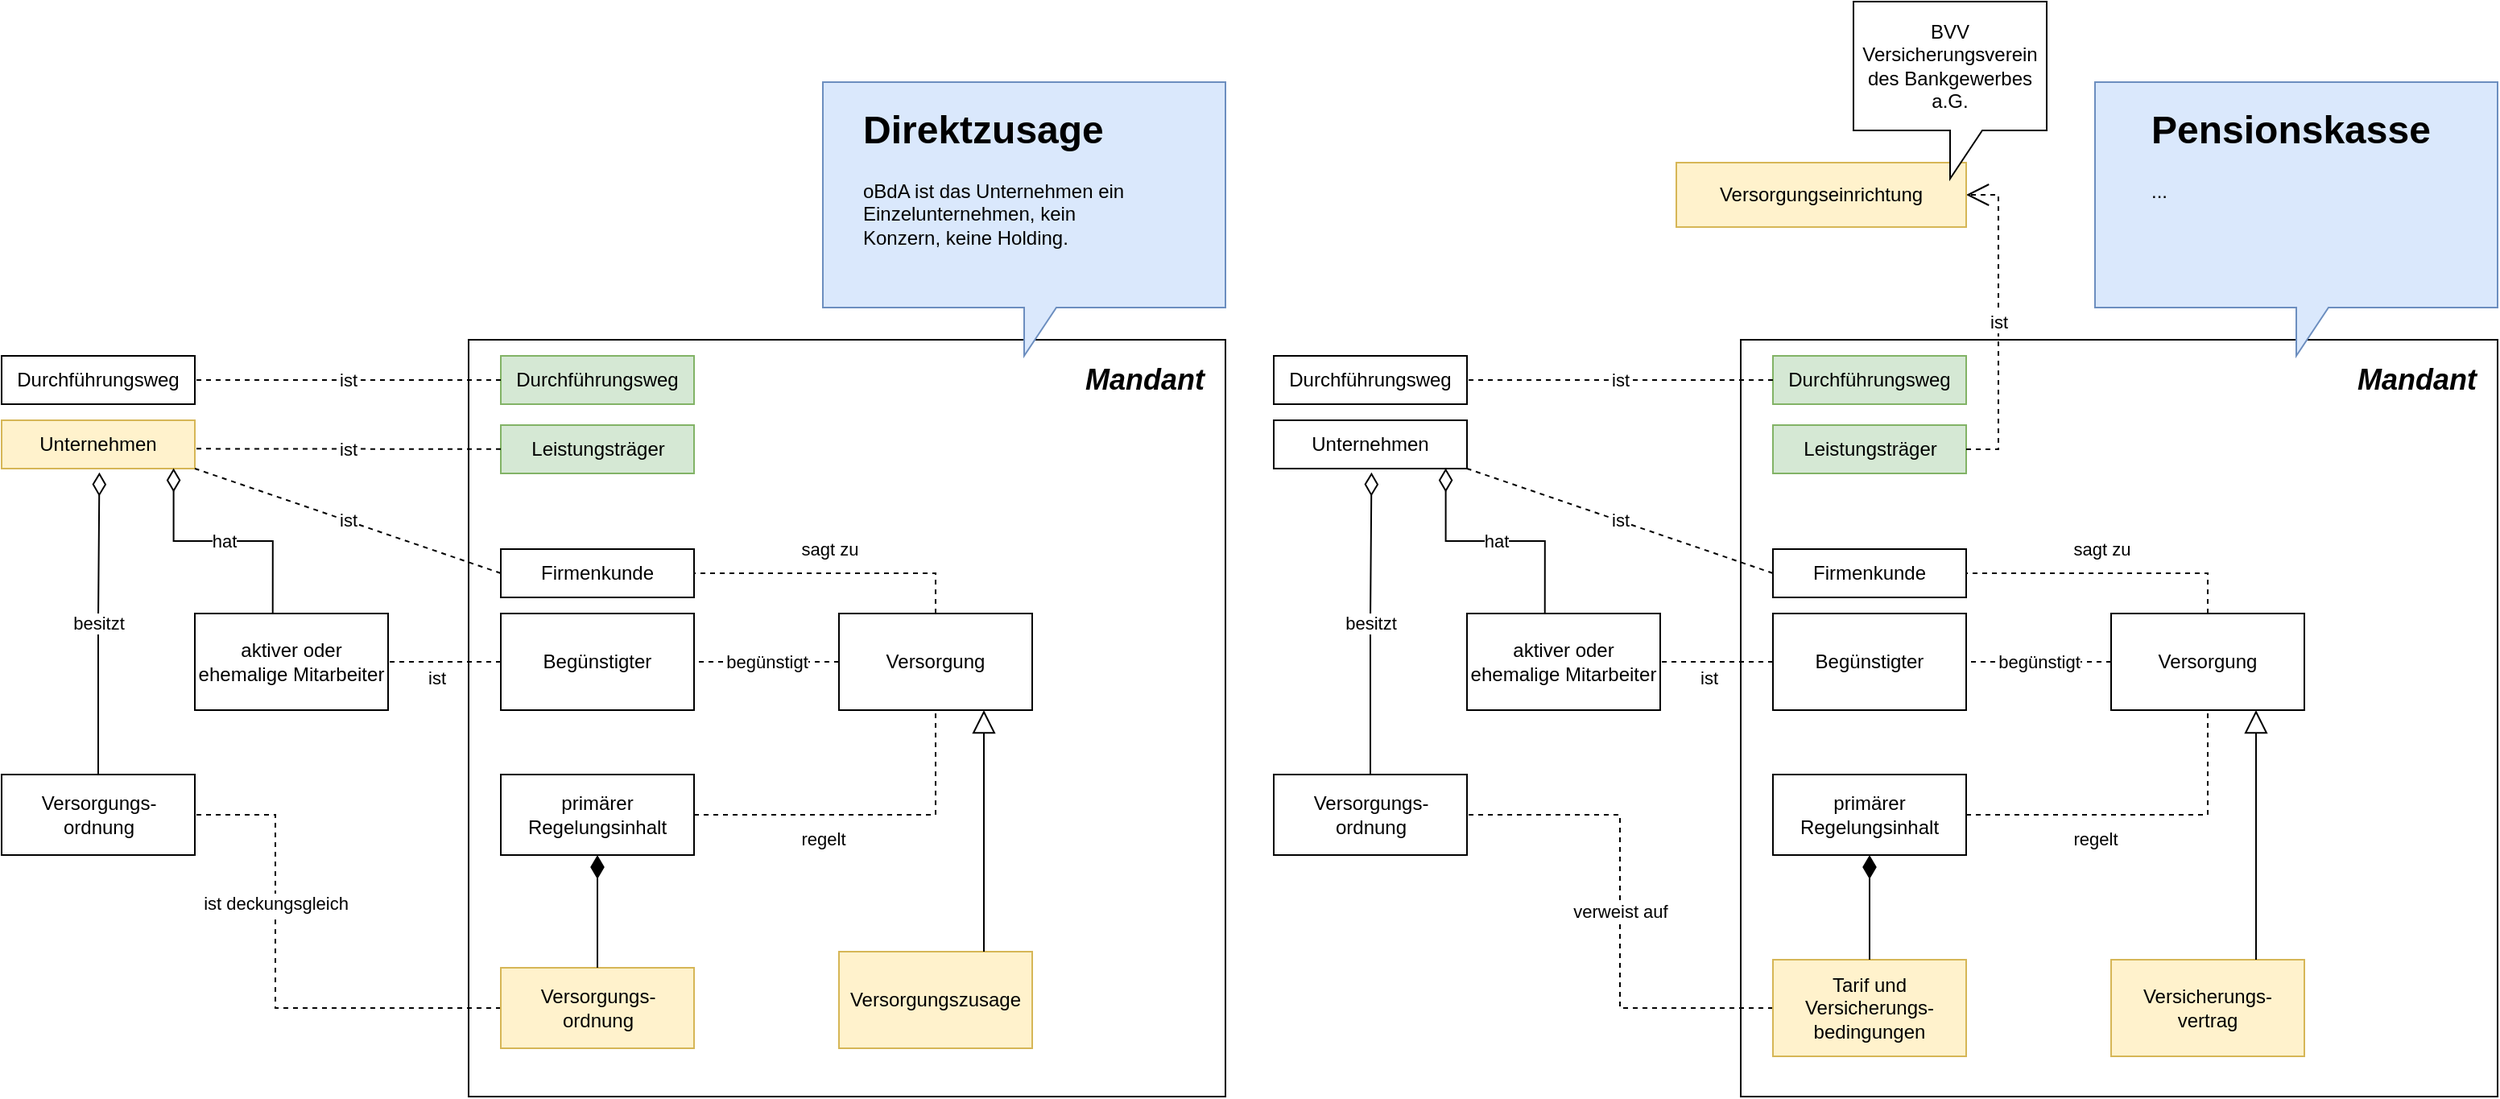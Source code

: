 <mxfile version="20.8.20" type="github">
  <diagram id="C-uBXY8Ged-GaZulML1R" name="Seite-1">
    <mxGraphModel dx="2074" dy="1116" grid="1" gridSize="10" guides="1" tooltips="1" connect="1" arrows="1" fold="1" page="1" pageScale="1" pageWidth="1920" pageHeight="1200" math="0" shadow="0">
      <root>
        <mxCell id="0" />
        <mxCell id="1" parent="0" />
        <mxCell id="RzIyw1bG6GVlp3xsneUb-1" value="" style="whiteSpace=wrap;html=1;aspect=fixed;" parent="1" vertex="1">
          <mxGeometry x="400" y="390" width="470" height="470" as="geometry" />
        </mxCell>
        <mxCell id="RzIyw1bG6GVlp3xsneUb-3" value="&lt;div&gt;Unternehmen&lt;/div&gt;" style="rounded=0;whiteSpace=wrap;html=1;fillColor=#fff2cc;strokeColor=#d6b656;" parent="1" vertex="1">
          <mxGeometry x="110" y="440" width="120" height="30" as="geometry" />
        </mxCell>
        <mxCell id="RzIyw1bG6GVlp3xsneUb-6" value="Durchführungsweg" style="rounded=0;whiteSpace=wrap;html=1;" parent="1" vertex="1">
          <mxGeometry x="110" y="400" width="120" height="30" as="geometry" />
        </mxCell>
        <mxCell id="RzIyw1bG6GVlp3xsneUb-7" value="Leistungsträger" style="html=1;fillColor=#d5e8d4;strokeColor=#82b366;" parent="1" vertex="1">
          <mxGeometry x="420" y="443" width="120" height="30" as="geometry" />
        </mxCell>
        <mxCell id="RzIyw1bG6GVlp3xsneUb-9" value="Durchführungsweg" style="rounded=0;whiteSpace=wrap;html=1;fillColor=#d5e8d4;strokeColor=#82b366;" parent="1" vertex="1">
          <mxGeometry x="420" y="400" width="120" height="30" as="geometry" />
        </mxCell>
        <mxCell id="RzIyw1bG6GVlp3xsneUb-11" value="ist" style="endArrow=none;endSize=12;dashed=1;html=1;rounded=0;entryX=0.992;entryY=0.589;entryDx=0;entryDy=0;entryPerimeter=0;startSize=12;endFill=0;" parent="1" source="RzIyw1bG6GVlp3xsneUb-7" target="RzIyw1bG6GVlp3xsneUb-3" edge="1">
          <mxGeometry width="160" relative="1" as="geometry">
            <mxPoint x="410" y="600" as="sourcePoint" />
            <mxPoint x="570" y="600" as="targetPoint" />
          </mxGeometry>
        </mxCell>
        <mxCell id="RzIyw1bG6GVlp3xsneUb-12" value="ist" style="endArrow=none;endSize=12;dashed=1;html=1;rounded=0;entryX=1;entryY=0.5;entryDx=0;entryDy=0;exitX=0;exitY=0.5;exitDx=0;exitDy=0;endFill=0;" parent="1" source="RzIyw1bG6GVlp3xsneUb-9" target="RzIyw1bG6GVlp3xsneUb-6" edge="1">
          <mxGeometry width="160" relative="1" as="geometry">
            <mxPoint x="410" y="600" as="sourcePoint" />
            <mxPoint x="570" y="600" as="targetPoint" />
          </mxGeometry>
        </mxCell>
        <mxCell id="RzIyw1bG6GVlp3xsneUb-13" value="&lt;div&gt;Versorgungs-&lt;/div&gt;&lt;div&gt;ordnung&lt;/div&gt;" style="html=1;" parent="1" vertex="1">
          <mxGeometry x="110" y="660" width="120" height="50" as="geometry" />
        </mxCell>
        <mxCell id="RzIyw1bG6GVlp3xsneUb-17" value="besitzt" style="endArrow=diamondThin;html=1;endSize=12;startArrow=none;startSize=12;startFill=0;edgeStyle=orthogonalEdgeStyle;rounded=0;exitX=0.5;exitY=0;exitDx=0;exitDy=0;entryX=0.506;entryY=1.078;entryDx=0;entryDy=0;entryPerimeter=0;endFill=0;" parent="1" source="RzIyw1bG6GVlp3xsneUb-13" target="RzIyw1bG6GVlp3xsneUb-3" edge="1">
          <mxGeometry relative="1" as="geometry">
            <mxPoint x="200" y="540" as="sourcePoint" />
            <mxPoint x="360" y="540" as="targetPoint" />
          </mxGeometry>
        </mxCell>
        <mxCell id="RzIyw1bG6GVlp3xsneUb-20" value="primärer Regelungsinhalt" style="rounded=0;whiteSpace=wrap;html=1;" parent="1" vertex="1">
          <mxGeometry x="420" y="660" width="120" height="50" as="geometry" />
        </mxCell>
        <mxCell id="RzIyw1bG6GVlp3xsneUb-21" value="Firmenkunde" style="rounded=0;whiteSpace=wrap;html=1;" parent="1" vertex="1">
          <mxGeometry x="420" y="520" width="120" height="30" as="geometry" />
        </mxCell>
        <mxCell id="RzIyw1bG6GVlp3xsneUb-22" value="Begünstigter" style="rounded=0;whiteSpace=wrap;html=1;" parent="1" vertex="1">
          <mxGeometry x="420" y="560" width="120" height="60" as="geometry" />
        </mxCell>
        <mxCell id="RzIyw1bG6GVlp3xsneUb-23" value="aktiver oder ehemalige Mitarbeiter" style="rounded=0;whiteSpace=wrap;html=1;" parent="1" vertex="1">
          <mxGeometry x="230" y="560" width="120" height="60" as="geometry" />
        </mxCell>
        <mxCell id="RzIyw1bG6GVlp3xsneUb-29" value="ist deckungsgleich" style="endArrow=none;endSize=12;dashed=1;html=1;rounded=0;entryX=1;entryY=0.5;entryDx=0;entryDy=0;exitX=0;exitY=0.5;exitDx=0;exitDy=0;edgeStyle=orthogonalEdgeStyle;endFill=0;" parent="1" source="DSj7y4Nlpi_zsEJx6jQW-32" edge="1">
          <mxGeometry x="0.323" width="160" relative="1" as="geometry">
            <mxPoint x="420" y="685" as="sourcePoint" />
            <mxPoint x="230" y="685" as="targetPoint" />
            <Array as="points">
              <mxPoint x="280" y="805" />
              <mxPoint x="280" y="685" />
            </Array>
            <mxPoint as="offset" />
          </mxGeometry>
        </mxCell>
        <mxCell id="RzIyw1bG6GVlp3xsneUb-31" value="hat" style="endArrow=diamondThin;html=1;endSize=12;startArrow=none;startSize=14;startFill=0;edgeStyle=orthogonalEdgeStyle;rounded=0;exitX=0.403;exitY=0.003;exitDx=0;exitDy=0;exitPerimeter=0;entryX=0.89;entryY=0.993;entryDx=0;entryDy=0;entryPerimeter=0;endFill=0;" parent="1" source="RzIyw1bG6GVlp3xsneUb-23" target="RzIyw1bG6GVlp3xsneUb-3" edge="1">
          <mxGeometry relative="1" as="geometry">
            <mxPoint x="460" y="520" as="sourcePoint" />
            <mxPoint x="620" y="520" as="targetPoint" />
          </mxGeometry>
        </mxCell>
        <mxCell id="RzIyw1bG6GVlp3xsneUb-34" value="ist" style="endArrow=none;endSize=12;dashed=1;html=1;rounded=0;entryX=1;entryY=0.5;entryDx=0;entryDy=0;exitX=0;exitY=0.5;exitDx=0;exitDy=0;endFill=0;" parent="1" source="RzIyw1bG6GVlp3xsneUb-22" target="RzIyw1bG6GVlp3xsneUb-23" edge="1">
          <mxGeometry x="0.143" y="10" width="160" relative="1" as="geometry">
            <mxPoint x="460" y="520" as="sourcePoint" />
            <mxPoint x="620" y="520" as="targetPoint" />
            <mxPoint as="offset" />
          </mxGeometry>
        </mxCell>
        <mxCell id="RzIyw1bG6GVlp3xsneUb-35" value="&lt;div&gt;Versorgung&lt;/div&gt;" style="rounded=0;whiteSpace=wrap;html=1;" parent="1" vertex="1">
          <mxGeometry x="630" y="560" width="120" height="60" as="geometry" />
        </mxCell>
        <mxCell id="RzIyw1bG6GVlp3xsneUb-36" value="sagt zu" style="endArrow=none;endSize=12;dashed=1;html=1;rounded=0;exitX=0.5;exitY=0;exitDx=0;exitDy=0;entryX=1;entryY=0.5;entryDx=0;entryDy=0;endFill=0;" parent="1" source="RzIyw1bG6GVlp3xsneUb-35" target="RzIyw1bG6GVlp3xsneUb-21" edge="1">
          <mxGeometry x="0.04" y="-15" width="160" relative="1" as="geometry">
            <mxPoint x="500" y="510" as="sourcePoint" />
            <mxPoint x="660" y="510" as="targetPoint" />
            <Array as="points">
              <mxPoint x="690" y="535" />
            </Array>
            <mxPoint as="offset" />
          </mxGeometry>
        </mxCell>
        <mxCell id="RzIyw1bG6GVlp3xsneUb-37" value="begünstigt" style="endArrow=none;endSize=12;dashed=1;html=1;rounded=0;entryX=1;entryY=0.5;entryDx=0;entryDy=0;endFill=0;" parent="1" source="RzIyw1bG6GVlp3xsneUb-35" target="RzIyw1bG6GVlp3xsneUb-22" edge="1">
          <mxGeometry width="160" relative="1" as="geometry">
            <mxPoint x="460" y="520" as="sourcePoint" />
            <mxPoint x="620" y="520" as="targetPoint" />
          </mxGeometry>
        </mxCell>
        <mxCell id="RzIyw1bG6GVlp3xsneUb-38" value="ist" style="endArrow=none;endSize=12;dashed=1;html=1;rounded=0;exitX=0;exitY=0.5;exitDx=0;exitDy=0;entryX=1;entryY=1;entryDx=0;entryDy=0;endFill=0;" parent="1" source="RzIyw1bG6GVlp3xsneUb-21" target="RzIyw1bG6GVlp3xsneUb-3" edge="1">
          <mxGeometry width="160" relative="1" as="geometry">
            <mxPoint x="460" y="540" as="sourcePoint" />
            <mxPoint x="620" y="540" as="targetPoint" />
          </mxGeometry>
        </mxCell>
        <mxCell id="RzIyw1bG6GVlp3xsneUb-39" value="regelt" style="endArrow=none;endSize=12;dashed=1;html=1;rounded=0;exitX=1;exitY=0.5;exitDx=0;exitDy=0;entryX=0.5;entryY=1;entryDx=0;entryDy=0;endFill=0;" parent="1" source="RzIyw1bG6GVlp3xsneUb-20" target="RzIyw1bG6GVlp3xsneUb-35" edge="1">
          <mxGeometry x="-0.256" y="-15" width="160" relative="1" as="geometry">
            <mxPoint x="570" y="680" as="sourcePoint" />
            <mxPoint x="730" y="680" as="targetPoint" />
            <Array as="points">
              <mxPoint x="690" y="685" />
            </Array>
            <mxPoint as="offset" />
          </mxGeometry>
        </mxCell>
        <mxCell id="DSj7y4Nlpi_zsEJx6jQW-2" value="" style="whiteSpace=wrap;html=1;aspect=fixed;" parent="1" vertex="1">
          <mxGeometry x="1190" y="390" width="470" height="470" as="geometry" />
        </mxCell>
        <mxCell id="DSj7y4Nlpi_zsEJx6jQW-3" value="&lt;div&gt;Unternehmen&lt;/div&gt;" style="rounded=0;whiteSpace=wrap;html=1;" parent="1" vertex="1">
          <mxGeometry x="900" y="440" width="120" height="30" as="geometry" />
        </mxCell>
        <mxCell id="DSj7y4Nlpi_zsEJx6jQW-4" value="Durchführungsweg" style="rounded=0;whiteSpace=wrap;html=1;" parent="1" vertex="1">
          <mxGeometry x="900" y="400" width="120" height="30" as="geometry" />
        </mxCell>
        <mxCell id="DSj7y4Nlpi_zsEJx6jQW-5" value="Leistungsträger" style="html=1;fillColor=#d5e8d4;strokeColor=#82b366;" parent="1" vertex="1">
          <mxGeometry x="1210" y="443" width="120" height="30" as="geometry" />
        </mxCell>
        <mxCell id="DSj7y4Nlpi_zsEJx6jQW-6" value="Durchführungsweg" style="rounded=0;whiteSpace=wrap;html=1;fillColor=#d5e8d4;strokeColor=#82b366;" parent="1" vertex="1">
          <mxGeometry x="1210" y="400" width="120" height="30" as="geometry" />
        </mxCell>
        <mxCell id="DSj7y4Nlpi_zsEJx6jQW-7" value="ist" style="endArrow=open;endSize=12;dashed=1;html=1;rounded=0;entryX=1;entryY=0.5;entryDx=0;entryDy=0;exitX=1;exitY=0.5;exitDx=0;exitDy=0;edgeStyle=orthogonalEdgeStyle;" parent="1" source="DSj7y4Nlpi_zsEJx6jQW-5" target="DSj7y4Nlpi_zsEJx6jQW-27" edge="1">
          <mxGeometry width="160" relative="1" as="geometry">
            <mxPoint x="1200" y="600" as="sourcePoint" />
            <mxPoint x="1360" y="600" as="targetPoint" />
            <Array as="points">
              <mxPoint x="1350" y="458" />
              <mxPoint x="1350" y="300" />
            </Array>
          </mxGeometry>
        </mxCell>
        <mxCell id="DSj7y4Nlpi_zsEJx6jQW-8" value="ist" style="endArrow=none;endSize=12;dashed=1;html=1;rounded=0;entryX=1;entryY=0.5;entryDx=0;entryDy=0;exitX=0;exitY=0.5;exitDx=0;exitDy=0;endFill=0;" parent="1" source="DSj7y4Nlpi_zsEJx6jQW-6" target="DSj7y4Nlpi_zsEJx6jQW-4" edge="1">
          <mxGeometry width="160" relative="1" as="geometry">
            <mxPoint x="1200" y="600" as="sourcePoint" />
            <mxPoint x="1360" y="600" as="targetPoint" />
          </mxGeometry>
        </mxCell>
        <mxCell id="DSj7y4Nlpi_zsEJx6jQW-9" value="&lt;div&gt;Versorgungs-&lt;/div&gt;&lt;div&gt;ordnung&lt;/div&gt;" style="html=1;" parent="1" vertex="1">
          <mxGeometry x="900" y="660" width="120" height="50" as="geometry" />
        </mxCell>
        <mxCell id="DSj7y4Nlpi_zsEJx6jQW-10" value="besitzt" style="endArrow=diamondThin;html=1;endSize=12;startArrow=none;startSize=12;startFill=0;edgeStyle=orthogonalEdgeStyle;rounded=0;exitX=0.5;exitY=0;exitDx=0;exitDy=0;entryX=0.506;entryY=1.078;entryDx=0;entryDy=0;entryPerimeter=0;endFill=0;" parent="1" source="DSj7y4Nlpi_zsEJx6jQW-9" target="DSj7y4Nlpi_zsEJx6jQW-3" edge="1">
          <mxGeometry relative="1" as="geometry">
            <mxPoint x="990" y="540" as="sourcePoint" />
            <mxPoint x="1150" y="540" as="targetPoint" />
          </mxGeometry>
        </mxCell>
        <mxCell id="DSj7y4Nlpi_zsEJx6jQW-13" value="primärer Regelungsinhalt" style="rounded=0;whiteSpace=wrap;html=1;" parent="1" vertex="1">
          <mxGeometry x="1210" y="660" width="120" height="50" as="geometry" />
        </mxCell>
        <mxCell id="DSj7y4Nlpi_zsEJx6jQW-14" value="Firmenkunde" style="rounded=0;whiteSpace=wrap;html=1;" parent="1" vertex="1">
          <mxGeometry x="1210" y="520" width="120" height="30" as="geometry" />
        </mxCell>
        <mxCell id="DSj7y4Nlpi_zsEJx6jQW-15" value="Begünstigter" style="rounded=0;whiteSpace=wrap;html=1;" parent="1" vertex="1">
          <mxGeometry x="1210" y="560" width="120" height="60" as="geometry" />
        </mxCell>
        <mxCell id="DSj7y4Nlpi_zsEJx6jQW-16" value="aktiver oder ehemalige Mitarbeiter" style="rounded=0;whiteSpace=wrap;html=1;" parent="1" vertex="1">
          <mxGeometry x="1020" y="560" width="120" height="60" as="geometry" />
        </mxCell>
        <mxCell id="DSj7y4Nlpi_zsEJx6jQW-17" value="verweist auf" style="endArrow=none;endSize=12;dashed=1;html=1;rounded=0;entryX=1;entryY=0.5;entryDx=0;entryDy=0;exitX=0;exitY=0.5;exitDx=0;exitDy=0;edgeStyle=orthogonalEdgeStyle;endFill=0;startArrow=none;startFill=0;" parent="1" source="DSj7y4Nlpi_zsEJx6jQW-31" target="DSj7y4Nlpi_zsEJx6jQW-9" edge="1">
          <mxGeometry width="160" relative="1" as="geometry">
            <mxPoint x="1250" y="520" as="sourcePoint" />
            <mxPoint x="1410" y="520" as="targetPoint" />
          </mxGeometry>
        </mxCell>
        <mxCell id="DSj7y4Nlpi_zsEJx6jQW-18" value="hat" style="endArrow=diamondThin;html=1;endSize=12;startArrow=none;startSize=12;startFill=0;edgeStyle=orthogonalEdgeStyle;rounded=0;exitX=0.403;exitY=0.003;exitDx=0;exitDy=0;exitPerimeter=0;entryX=0.89;entryY=0.993;entryDx=0;entryDy=0;entryPerimeter=0;endFill=0;" parent="1" source="DSj7y4Nlpi_zsEJx6jQW-16" target="DSj7y4Nlpi_zsEJx6jQW-3" edge="1">
          <mxGeometry relative="1" as="geometry">
            <mxPoint x="1250" y="520" as="sourcePoint" />
            <mxPoint x="1410" y="520" as="targetPoint" />
          </mxGeometry>
        </mxCell>
        <mxCell id="DSj7y4Nlpi_zsEJx6jQW-21" value="ist" style="endArrow=none;endSize=12;dashed=1;html=1;rounded=0;entryX=1;entryY=0.5;entryDx=0;entryDy=0;exitX=0;exitY=0.5;exitDx=0;exitDy=0;startArrow=none;startFill=0;endFill=0;" parent="1" source="DSj7y4Nlpi_zsEJx6jQW-15" target="DSj7y4Nlpi_zsEJx6jQW-16" edge="1">
          <mxGeometry x="0.143" y="10" width="160" relative="1" as="geometry">
            <mxPoint x="1250" y="520" as="sourcePoint" />
            <mxPoint x="1410" y="520" as="targetPoint" />
            <mxPoint as="offset" />
          </mxGeometry>
        </mxCell>
        <mxCell id="DSj7y4Nlpi_zsEJx6jQW-22" value="&lt;div&gt;Versorgung&lt;/div&gt;" style="rounded=0;whiteSpace=wrap;html=1;" parent="1" vertex="1">
          <mxGeometry x="1420" y="560" width="120" height="60" as="geometry" />
        </mxCell>
        <mxCell id="DSj7y4Nlpi_zsEJx6jQW-23" value="sagt zu" style="endArrow=none;endSize=12;dashed=1;html=1;rounded=0;exitX=0.5;exitY=0;exitDx=0;exitDy=0;entryX=1;entryY=0.5;entryDx=0;entryDy=0;endFill=0;" parent="1" source="DSj7y4Nlpi_zsEJx6jQW-22" target="DSj7y4Nlpi_zsEJx6jQW-14" edge="1">
          <mxGeometry x="0.04" y="-15" width="160" relative="1" as="geometry">
            <mxPoint x="1290" y="510" as="sourcePoint" />
            <mxPoint x="1450" y="510" as="targetPoint" />
            <Array as="points">
              <mxPoint x="1480" y="535" />
            </Array>
            <mxPoint as="offset" />
          </mxGeometry>
        </mxCell>
        <mxCell id="DSj7y4Nlpi_zsEJx6jQW-24" value="begünstigt" style="endArrow=none;endSize=12;dashed=1;html=1;rounded=0;entryX=1;entryY=0.5;entryDx=0;entryDy=0;endFill=0;" parent="1" source="DSj7y4Nlpi_zsEJx6jQW-22" target="DSj7y4Nlpi_zsEJx6jQW-15" edge="1">
          <mxGeometry width="160" relative="1" as="geometry">
            <mxPoint x="1250" y="520" as="sourcePoint" />
            <mxPoint x="1410" y="520" as="targetPoint" />
          </mxGeometry>
        </mxCell>
        <mxCell id="DSj7y4Nlpi_zsEJx6jQW-25" value="ist" style="endArrow=none;endSize=12;dashed=1;html=1;rounded=0;exitX=0;exitY=0.5;exitDx=0;exitDy=0;entryX=1;entryY=1;entryDx=0;entryDy=0;endFill=0;" parent="1" source="DSj7y4Nlpi_zsEJx6jQW-14" target="DSj7y4Nlpi_zsEJx6jQW-3" edge="1">
          <mxGeometry width="160" relative="1" as="geometry">
            <mxPoint x="1250" y="540" as="sourcePoint" />
            <mxPoint x="1410" y="540" as="targetPoint" />
          </mxGeometry>
        </mxCell>
        <mxCell id="DSj7y4Nlpi_zsEJx6jQW-26" value="regelt" style="endArrow=none;endSize=12;dashed=1;html=1;rounded=0;exitX=1;exitY=0.5;exitDx=0;exitDy=0;entryX=0.5;entryY=1;entryDx=0;entryDy=0;endFill=0;" parent="1" source="DSj7y4Nlpi_zsEJx6jQW-13" target="DSj7y4Nlpi_zsEJx6jQW-22" edge="1">
          <mxGeometry x="-0.256" y="-15" width="160" relative="1" as="geometry">
            <mxPoint x="1360" y="680" as="sourcePoint" />
            <mxPoint x="1520" y="680" as="targetPoint" />
            <Array as="points">
              <mxPoint x="1480" y="685" />
            </Array>
            <mxPoint as="offset" />
          </mxGeometry>
        </mxCell>
        <mxCell id="DSj7y4Nlpi_zsEJx6jQW-27" value="Versorgungseinrichtung" style="rounded=0;whiteSpace=wrap;html=1;fillColor=#fff2cc;strokeColor=#d6b656;" parent="1" vertex="1">
          <mxGeometry x="1150" y="280" width="180" height="40" as="geometry" />
        </mxCell>
        <mxCell id="DSj7y4Nlpi_zsEJx6jQW-28" value="" style="shape=callout;whiteSpace=wrap;html=1;perimeter=calloutPerimeter;fillColor=#dae8fc;strokeColor=#6c8ebf;" parent="1" vertex="1">
          <mxGeometry x="620" y="230" width="250" height="170" as="geometry" />
        </mxCell>
        <mxCell id="RzIyw1bG6GVlp3xsneUb-26" value="&lt;h1&gt;Direktzusage&lt;br&gt;&lt;/h1&gt;&lt;p&gt;oBdA ist das Unternehmen ein Einzelunternehmen, kein Konzern, keine Holding.&lt;br&gt;&lt;/p&gt;" style="text;html=1;strokeColor=none;fillColor=none;spacing=5;spacingTop=-20;whiteSpace=wrap;overflow=hidden;rounded=0;" parent="1" vertex="1">
          <mxGeometry x="640" y="240" width="190" height="120" as="geometry" />
        </mxCell>
        <mxCell id="DSj7y4Nlpi_zsEJx6jQW-29" value="" style="shape=callout;whiteSpace=wrap;html=1;perimeter=calloutPerimeter;fillColor=#dae8fc;strokeColor=#6c8ebf;" parent="1" vertex="1">
          <mxGeometry x="1410" y="230" width="250" height="170" as="geometry" />
        </mxCell>
        <mxCell id="DSj7y4Nlpi_zsEJx6jQW-30" value="&lt;h1&gt;Pensionskasse&lt;br&gt;&lt;/h1&gt;&lt;p&gt;...&lt;br&gt;&lt;/p&gt;" style="text;html=1;strokeColor=none;fillColor=none;spacing=5;spacingTop=-20;whiteSpace=wrap;overflow=hidden;rounded=0;" parent="1" vertex="1">
          <mxGeometry x="1440" y="240" width="190" height="120" as="geometry" />
        </mxCell>
        <mxCell id="DSj7y4Nlpi_zsEJx6jQW-31" value="Tarif und Versicherungs-bedingungen" style="rounded=0;whiteSpace=wrap;html=1;fillColor=#fff2cc;strokeColor=#d6b656;" parent="1" vertex="1">
          <mxGeometry x="1210" y="775" width="120" height="60" as="geometry" />
        </mxCell>
        <mxCell id="DSj7y4Nlpi_zsEJx6jQW-32" value="&lt;div&gt;Versorgungs-&lt;/div&gt;&lt;div&gt;ordnung&lt;/div&gt;" style="html=1;fillColor=#fff2cc;strokeColor=#d6b656;" parent="1" vertex="1">
          <mxGeometry x="420" y="780" width="120" height="50" as="geometry" />
        </mxCell>
        <mxCell id="DSj7y4Nlpi_zsEJx6jQW-33" value="" style="endArrow=none;endFill=0;endSize=12;html=1;rounded=0;entryX=0.5;entryY=0;entryDx=0;entryDy=0;exitX=0.5;exitY=1;exitDx=0;exitDy=0;startArrow=diamondThin;startFill=1;startSize=12;" parent="1" source="DSj7y4Nlpi_zsEJx6jQW-13" target="DSj7y4Nlpi_zsEJx6jQW-31" edge="1">
          <mxGeometry width="160" relative="1" as="geometry">
            <mxPoint x="1030" y="870" as="sourcePoint" />
            <mxPoint x="940" y="630" as="targetPoint" />
          </mxGeometry>
        </mxCell>
        <mxCell id="DSj7y4Nlpi_zsEJx6jQW-34" value="" style="endArrow=none;endFill=0;endSize=12;html=1;rounded=0;exitX=0.5;exitY=1;exitDx=0;exitDy=0;entryX=0.5;entryY=0;entryDx=0;entryDy=0;startArrow=diamondThin;startFill=1;strokeWidth=1;targetPerimeterSpacing=0;startSize=12;" parent="1" source="RzIyw1bG6GVlp3xsneUb-20" target="DSj7y4Nlpi_zsEJx6jQW-32" edge="1">
          <mxGeometry width="160" relative="1" as="geometry">
            <mxPoint x="720" y="970" as="sourcePoint" />
            <mxPoint x="940" y="630" as="targetPoint" />
            <Array as="points" />
          </mxGeometry>
        </mxCell>
        <mxCell id="DSj7y4Nlpi_zsEJx6jQW-35" value="Versorgungszusage" style="rounded=0;whiteSpace=wrap;html=1;fillColor=#fff2cc;strokeColor=#d6b656;" parent="1" vertex="1">
          <mxGeometry x="630" y="770" width="120" height="60" as="geometry" />
        </mxCell>
        <mxCell id="DSj7y4Nlpi_zsEJx6jQW-37" value="Versicherungs- vertrag" style="rounded=0;whiteSpace=wrap;html=1;fillColor=#fff2cc;strokeColor=#d6b656;" parent="1" vertex="1">
          <mxGeometry x="1420" y="775" width="120" height="60" as="geometry" />
        </mxCell>
        <mxCell id="DSj7y4Nlpi_zsEJx6jQW-39" value="" style="endArrow=block;endSize=12;endFill=0;html=1;rounded=0;exitX=0.75;exitY=0;exitDx=0;exitDy=0;entryX=0.75;entryY=1;entryDx=0;entryDy=0;" parent="1" source="DSj7y4Nlpi_zsEJx6jQW-35" target="RzIyw1bG6GVlp3xsneUb-35" edge="1">
          <mxGeometry width="160" relative="1" as="geometry">
            <mxPoint x="780" y="630" as="sourcePoint" />
            <mxPoint x="940" y="630" as="targetPoint" />
          </mxGeometry>
        </mxCell>
        <mxCell id="DSj7y4Nlpi_zsEJx6jQW-40" value="" style="endArrow=block;endSize=12;endFill=0;html=1;rounded=0;entryX=0.75;entryY=1;entryDx=0;entryDy=0;exitX=0.75;exitY=0;exitDx=0;exitDy=0;" parent="1" source="DSj7y4Nlpi_zsEJx6jQW-37" target="DSj7y4Nlpi_zsEJx6jQW-22" edge="1">
          <mxGeometry width="160" relative="1" as="geometry">
            <mxPoint x="1520" y="790" as="sourcePoint" />
            <mxPoint x="1520" y="640" as="targetPoint" />
          </mxGeometry>
        </mxCell>
        <mxCell id="DSj7y4Nlpi_zsEJx6jQW-42" value="&lt;i&gt;&lt;b&gt;&lt;font style=&quot;font-size: 13px;&quot;&gt;&lt;font style=&quot;font-size: 14px;&quot;&gt;&lt;font style=&quot;font-size: 15px;&quot;&gt;&lt;font style=&quot;font-size: 16px;&quot;&gt;&lt;font style=&quot;font-size: 17px;&quot;&gt;&lt;font style=&quot;font-size: 18px;&quot;&gt;Mandant&lt;/font&gt;&lt;/font&gt;&lt;/font&gt;&lt;/font&gt;&lt;/font&gt;&lt;/font&gt;&lt;/b&gt;&lt;/i&gt;" style="text;html=1;strokeColor=none;fillColor=none;align=center;verticalAlign=middle;whiteSpace=wrap;rounded=0;" parent="1" vertex="1">
          <mxGeometry x="790" y="400" width="60" height="30" as="geometry" />
        </mxCell>
        <mxCell id="DSj7y4Nlpi_zsEJx6jQW-43" value="&lt;i&gt;&lt;b&gt;&lt;font style=&quot;font-size: 13px;&quot;&gt;&lt;font style=&quot;font-size: 14px;&quot;&gt;&lt;font style=&quot;font-size: 15px;&quot;&gt;&lt;font style=&quot;font-size: 16px;&quot;&gt;&lt;font style=&quot;font-size: 17px;&quot;&gt;&lt;font style=&quot;font-size: 18px;&quot;&gt;Mandant&lt;/font&gt;&lt;/font&gt;&lt;/font&gt;&lt;/font&gt;&lt;/font&gt;&lt;/font&gt;&lt;/b&gt;&lt;/i&gt;" style="text;html=1;strokeColor=none;fillColor=none;align=center;verticalAlign=middle;whiteSpace=wrap;rounded=0;" parent="1" vertex="1">
          <mxGeometry x="1580" y="400" width="60" height="30" as="geometry" />
        </mxCell>
        <mxCell id="mk7OWnhSMNmAOKg4Scf2-1" value="BVV Versicherungsverein des Bankgewerbes a.G." style="shape=callout;whiteSpace=wrap;html=1;perimeter=calloutPerimeter;" vertex="1" parent="1">
          <mxGeometry x="1260" y="180" width="120" height="110" as="geometry" />
        </mxCell>
      </root>
    </mxGraphModel>
  </diagram>
</mxfile>
